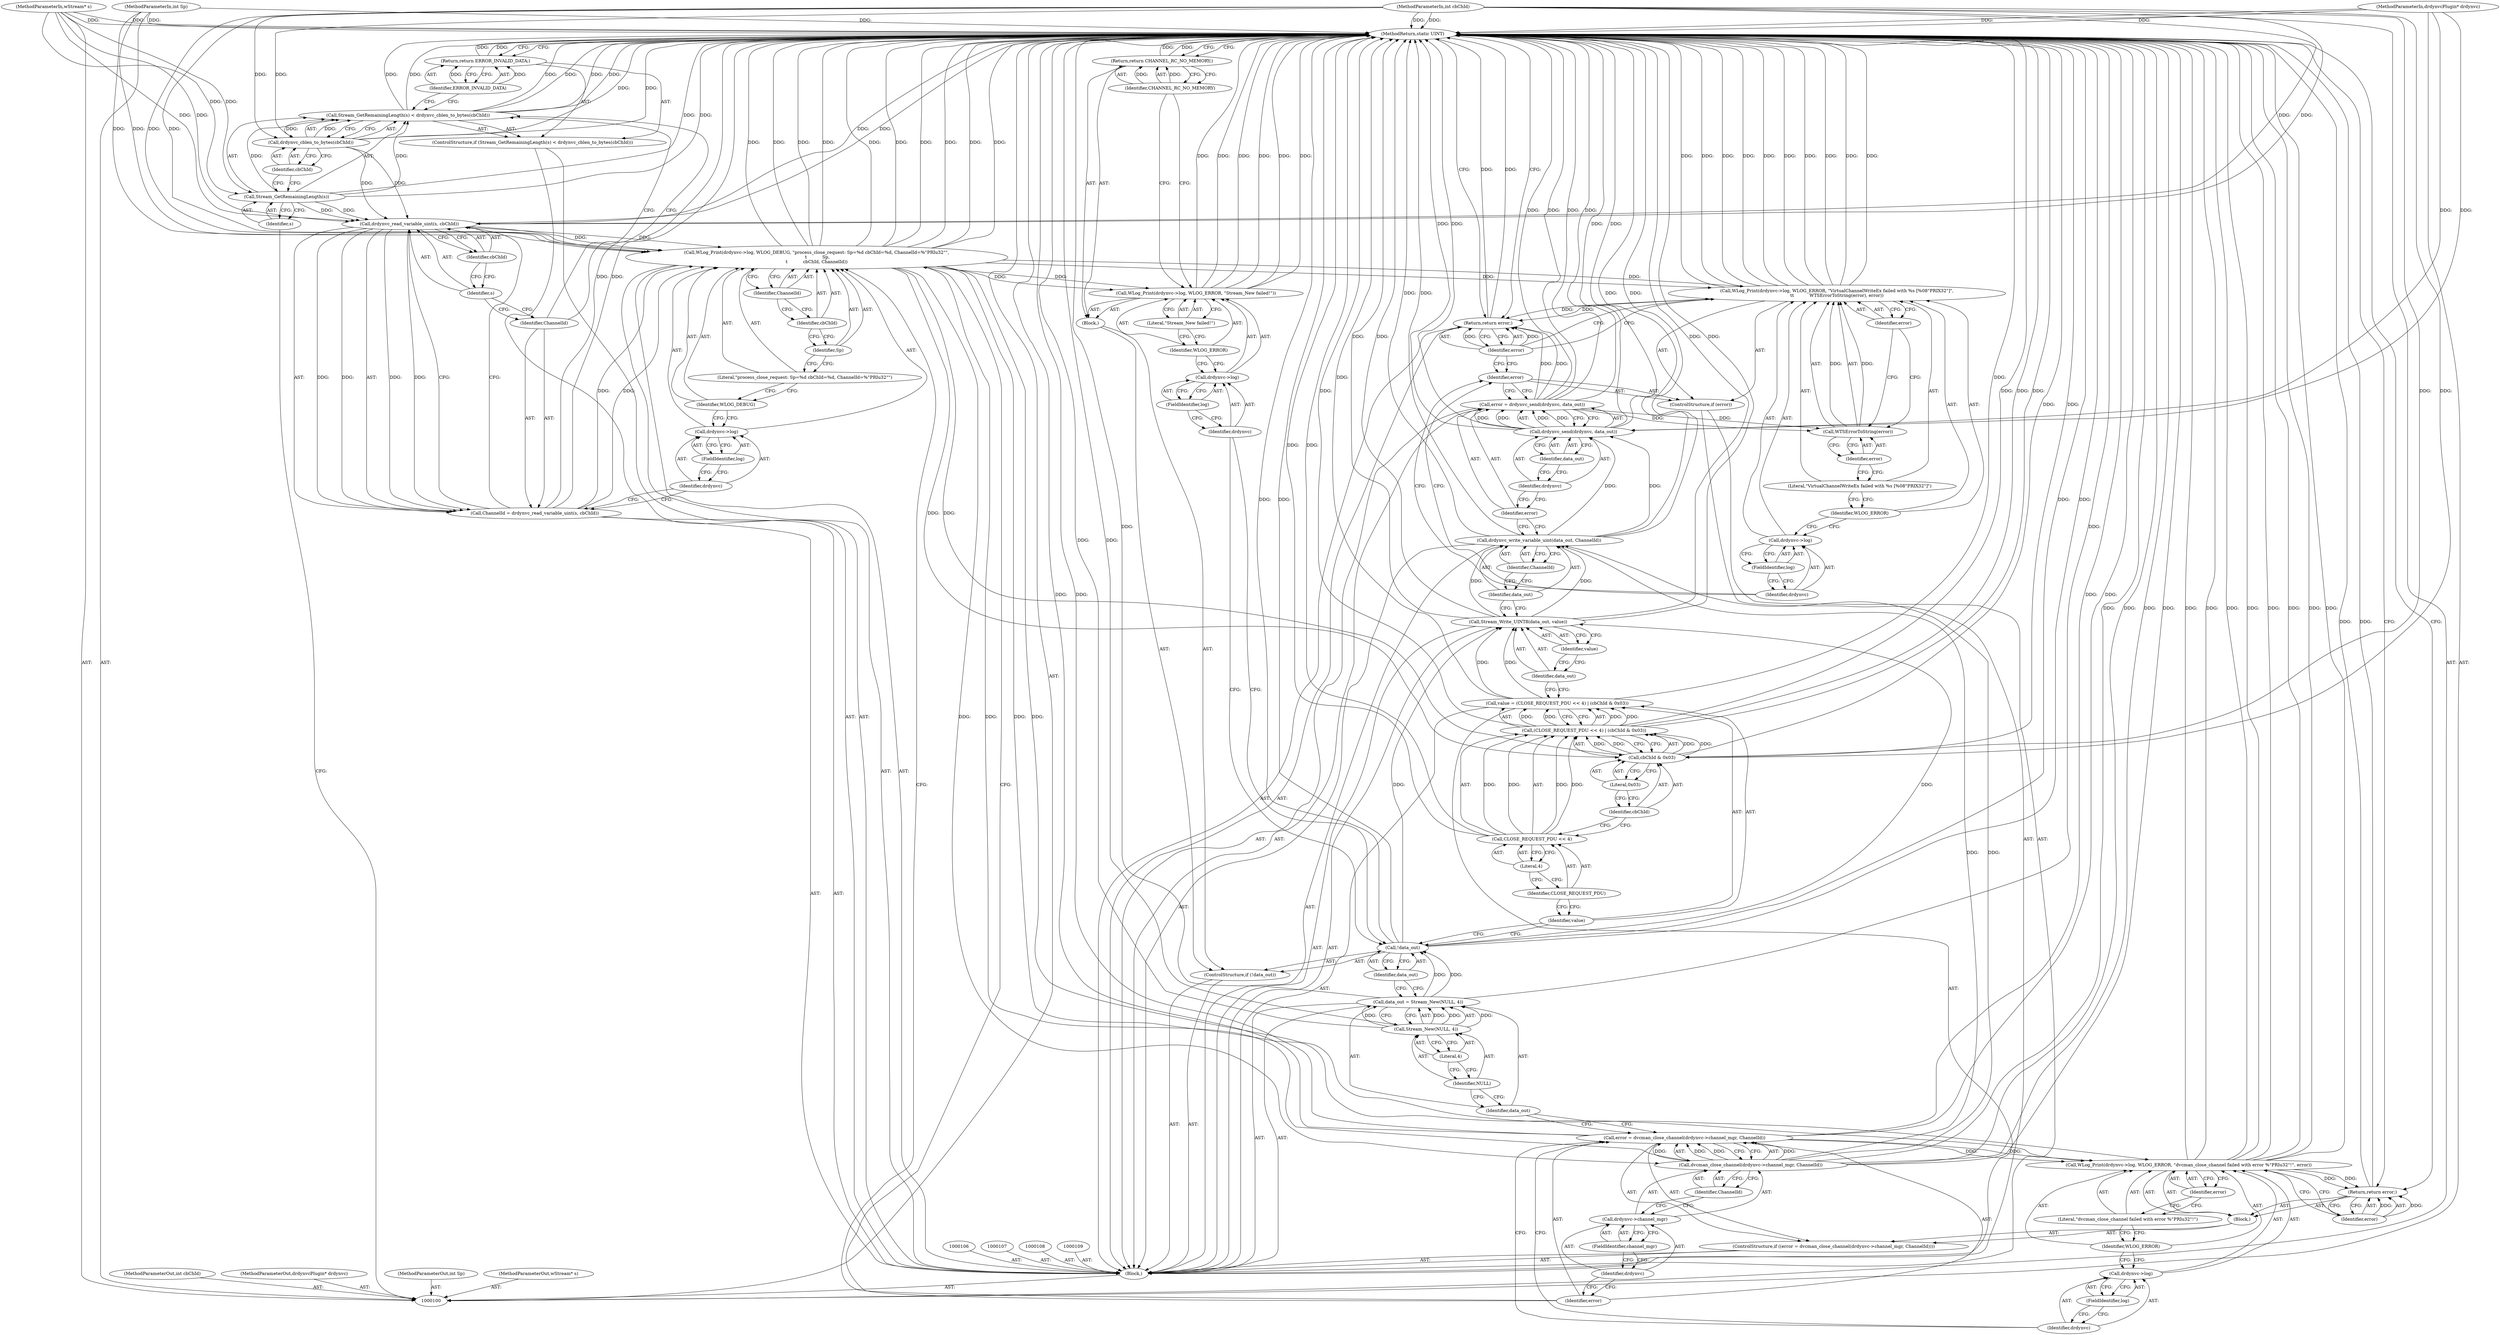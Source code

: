 digraph "0_FreeRDP_baee520e3dd9be6511c45a14c5f5e77784de1471_1" {
"1000200" [label="(MethodReturn,static UINT)"];
"1000101" [label="(MethodParameterIn,drdynvcPlugin* drdynvc)"];
"1000295" [label="(MethodParameterOut,drdynvcPlugin* drdynvc)"];
"1000102" [label="(MethodParameterIn,int Sp)"];
"1000296" [label="(MethodParameterOut,int Sp)"];
"1000116" [label="(Return,return ERROR_INVALID_DATA;)"];
"1000117" [label="(Identifier,ERROR_INVALID_DATA)"];
"1000120" [label="(Call,drdynvc_read_variable_uint(s, cbChId))"];
"1000118" [label="(Call,ChannelId = drdynvc_read_variable_uint(s, cbChId))"];
"1000119" [label="(Identifier,ChannelId)"];
"1000121" [label="(Identifier,s)"];
"1000122" [label="(Identifier,cbChId)"];
"1000124" [label="(Call,drdynvc->log)"];
"1000125" [label="(Identifier,drdynvc)"];
"1000123" [label="(Call,WLog_Print(drdynvc->log, WLOG_DEBUG, \"process_close_request: Sp=%d cbChId=%d, ChannelId=%\"PRIu32\"\",\n \t           Sp,\n\t           cbChId, ChannelId))"];
"1000126" [label="(FieldIdentifier,log)"];
"1000127" [label="(Identifier,WLOG_DEBUG)"];
"1000128" [label="(Literal,\"process_close_request: Sp=%d cbChId=%d, ChannelId=%\"PRIu32\"\")"];
"1000129" [label="(Identifier,Sp)"];
"1000130" [label="(Identifier,cbChId)"];
"1000131" [label="(Identifier,ChannelId)"];
"1000132" [label="(ControlStructure,if ((error = dvcman_close_channel(drdynvc->channel_mgr, ChannelId))))"];
"1000135" [label="(Call,dvcman_close_channel(drdynvc->channel_mgr, ChannelId))"];
"1000136" [label="(Call,drdynvc->channel_mgr)"];
"1000137" [label="(Identifier,drdynvc)"];
"1000138" [label="(FieldIdentifier,channel_mgr)"];
"1000139" [label="(Identifier,ChannelId)"];
"1000133" [label="(Call,error = dvcman_close_channel(drdynvc->channel_mgr, ChannelId))"];
"1000134" [label="(Identifier,error)"];
"1000140" [label="(Block,)"];
"1000142" [label="(Call,drdynvc->log)"];
"1000143" [label="(Identifier,drdynvc)"];
"1000141" [label="(Call,WLog_Print(drdynvc->log, WLOG_ERROR, \"dvcman_close_channel failed with error %\"PRIu32\"!\", error))"];
"1000144" [label="(FieldIdentifier,log)"];
"1000145" [label="(Identifier,WLOG_ERROR)"];
"1000146" [label="(Literal,\"dvcman_close_channel failed with error %\"PRIu32\"!\")"];
"1000147" [label="(Identifier,error)"];
"1000104" [label="(MethodParameterIn,wStream* s)"];
"1000298" [label="(MethodParameterOut,wStream* s)"];
"1000103" [label="(MethodParameterIn,int cbChId)"];
"1000297" [label="(MethodParameterOut,int cbChId)"];
"1000148" [label="(Return,return error;)"];
"1000149" [label="(Identifier,error)"];
"1000150" [label="(Call,data_out = Stream_New(NULL, 4))"];
"1000151" [label="(Identifier,data_out)"];
"1000152" [label="(Call,Stream_New(NULL, 4))"];
"1000153" [label="(Identifier,NULL)"];
"1000154" [label="(Literal,4)"];
"1000155" [label="(ControlStructure,if (!data_out))"];
"1000156" [label="(Call,!data_out)"];
"1000157" [label="(Identifier,data_out)"];
"1000158" [label="(Block,)"];
"1000160" [label="(Call,drdynvc->log)"];
"1000161" [label="(Identifier,drdynvc)"];
"1000159" [label="(Call,WLog_Print(drdynvc->log, WLOG_ERROR, \"Stream_New failed!\"))"];
"1000162" [label="(FieldIdentifier,log)"];
"1000163" [label="(Identifier,WLOG_ERROR)"];
"1000164" [label="(Literal,\"Stream_New failed!\")"];
"1000165" [label="(Return,return CHANNEL_RC_NO_MEMORY;)"];
"1000166" [label="(Identifier,CHANNEL_RC_NO_MEMORY)"];
"1000105" [label="(Block,)"];
"1000167" [label="(Call,value = (CLOSE_REQUEST_PDU << 4) | (cbChId & 0x03))"];
"1000168" [label="(Identifier,value)"];
"1000170" [label="(Call,CLOSE_REQUEST_PDU << 4)"];
"1000171" [label="(Identifier,CLOSE_REQUEST_PDU)"];
"1000172" [label="(Literal,4)"];
"1000173" [label="(Call,cbChId & 0x03)"];
"1000174" [label="(Identifier,cbChId)"];
"1000175" [label="(Literal,0x03)"];
"1000169" [label="(Call,(CLOSE_REQUEST_PDU << 4) | (cbChId & 0x03))"];
"1000176" [label="(Call,Stream_Write_UINT8(data_out, value))"];
"1000177" [label="(Identifier,data_out)"];
"1000178" [label="(Identifier,value)"];
"1000179" [label="(Call,drdynvc_write_variable_uint(data_out, ChannelId))"];
"1000180" [label="(Identifier,data_out)"];
"1000181" [label="(Identifier,ChannelId)"];
"1000182" [label="(Call,error = drdynvc_send(drdynvc, data_out))"];
"1000183" [label="(Identifier,error)"];
"1000185" [label="(Identifier,drdynvc)"];
"1000186" [label="(Identifier,data_out)"];
"1000184" [label="(Call,drdynvc_send(drdynvc, data_out))"];
"1000187" [label="(ControlStructure,if (error))"];
"1000188" [label="(Identifier,error)"];
"1000190" [label="(Call,drdynvc->log)"];
"1000191" [label="(Identifier,drdynvc)"];
"1000189" [label="(Call,WLog_Print(drdynvc->log, WLOG_ERROR, \"VirtualChannelWriteEx failed with %s [%08\"PRIX32\"]\",\n\t\t           WTSErrorToString(error), error))"];
"1000192" [label="(FieldIdentifier,log)"];
"1000193" [label="(Identifier,WLOG_ERROR)"];
"1000194" [label="(Literal,\"VirtualChannelWriteEx failed with %s [%08\"PRIX32\"]\")"];
"1000195" [label="(Call,WTSErrorToString(error))"];
"1000196" [label="(Identifier,error)"];
"1000197" [label="(Identifier,error)"];
"1000198" [label="(Return,return error;)"];
"1000199" [label="(Identifier,error)"];
"1000110" [label="(ControlStructure,if (Stream_GetRemainingLength(s) < drdynvc_cblen_to_bytes(cbChId)))"];
"1000113" [label="(Identifier,s)"];
"1000114" [label="(Call,drdynvc_cblen_to_bytes(cbChId))"];
"1000111" [label="(Call,Stream_GetRemainingLength(s) < drdynvc_cblen_to_bytes(cbChId))"];
"1000112" [label="(Call,Stream_GetRemainingLength(s))"];
"1000115" [label="(Identifier,cbChId)"];
"1000200" -> "1000100"  [label="AST: "];
"1000200" -> "1000116"  [label="CFG: "];
"1000200" -> "1000148"  [label="CFG: "];
"1000200" -> "1000165"  [label="CFG: "];
"1000200" -> "1000198"  [label="CFG: "];
"1000165" -> "1000200"  [label="DDG: "];
"1000116" -> "1000200"  [label="DDG: "];
"1000198" -> "1000200"  [label="DDG: "];
"1000148" -> "1000200"  [label="DDG: "];
"1000141" -> "1000200"  [label="DDG: "];
"1000141" -> "1000200"  [label="DDG: "];
"1000141" -> "1000200"  [label="DDG: "];
"1000141" -> "1000200"  [label="DDG: "];
"1000184" -> "1000200"  [label="DDG: "];
"1000184" -> "1000200"  [label="DDG: "];
"1000156" -> "1000200"  [label="DDG: "];
"1000156" -> "1000200"  [label="DDG: "];
"1000179" -> "1000200"  [label="DDG: "];
"1000179" -> "1000200"  [label="DDG: "];
"1000176" -> "1000200"  [label="DDG: "];
"1000176" -> "1000200"  [label="DDG: "];
"1000189" -> "1000200"  [label="DDG: "];
"1000189" -> "1000200"  [label="DDG: "];
"1000189" -> "1000200"  [label="DDG: "];
"1000189" -> "1000200"  [label="DDG: "];
"1000189" -> "1000200"  [label="DDG: "];
"1000159" -> "1000200"  [label="DDG: "];
"1000159" -> "1000200"  [label="DDG: "];
"1000159" -> "1000200"  [label="DDG: "];
"1000173" -> "1000200"  [label="DDG: "];
"1000123" -> "1000200"  [label="DDG: "];
"1000123" -> "1000200"  [label="DDG: "];
"1000123" -> "1000200"  [label="DDG: "];
"1000123" -> "1000200"  [label="DDG: "];
"1000123" -> "1000200"  [label="DDG: "];
"1000167" -> "1000200"  [label="DDG: "];
"1000104" -> "1000200"  [label="DDG: "];
"1000111" -> "1000200"  [label="DDG: "];
"1000111" -> "1000200"  [label="DDG: "];
"1000111" -> "1000200"  [label="DDG: "];
"1000135" -> "1000200"  [label="DDG: "];
"1000135" -> "1000200"  [label="DDG: "];
"1000182" -> "1000200"  [label="DDG: "];
"1000182" -> "1000200"  [label="DDG: "];
"1000150" -> "1000200"  [label="DDG: "];
"1000103" -> "1000200"  [label="DDG: "];
"1000133" -> "1000200"  [label="DDG: "];
"1000133" -> "1000200"  [label="DDG: "];
"1000114" -> "1000200"  [label="DDG: "];
"1000120" -> "1000200"  [label="DDG: "];
"1000152" -> "1000200"  [label="DDG: "];
"1000102" -> "1000200"  [label="DDG: "];
"1000112" -> "1000200"  [label="DDG: "];
"1000101" -> "1000200"  [label="DDG: "];
"1000118" -> "1000200"  [label="DDG: "];
"1000169" -> "1000200"  [label="DDG: "];
"1000169" -> "1000200"  [label="DDG: "];
"1000170" -> "1000200"  [label="DDG: "];
"1000101" -> "1000100"  [label="AST: "];
"1000101" -> "1000200"  [label="DDG: "];
"1000101" -> "1000184"  [label="DDG: "];
"1000295" -> "1000100"  [label="AST: "];
"1000102" -> "1000100"  [label="AST: "];
"1000102" -> "1000200"  [label="DDG: "];
"1000102" -> "1000123"  [label="DDG: "];
"1000296" -> "1000100"  [label="AST: "];
"1000116" -> "1000110"  [label="AST: "];
"1000116" -> "1000117"  [label="CFG: "];
"1000117" -> "1000116"  [label="AST: "];
"1000200" -> "1000116"  [label="CFG: "];
"1000116" -> "1000200"  [label="DDG: "];
"1000117" -> "1000116"  [label="DDG: "];
"1000117" -> "1000116"  [label="AST: "];
"1000117" -> "1000111"  [label="CFG: "];
"1000116" -> "1000117"  [label="CFG: "];
"1000117" -> "1000116"  [label="DDG: "];
"1000120" -> "1000118"  [label="AST: "];
"1000120" -> "1000122"  [label="CFG: "];
"1000121" -> "1000120"  [label="AST: "];
"1000122" -> "1000120"  [label="AST: "];
"1000118" -> "1000120"  [label="CFG: "];
"1000120" -> "1000200"  [label="DDG: "];
"1000120" -> "1000118"  [label="DDG: "];
"1000120" -> "1000118"  [label="DDG: "];
"1000112" -> "1000120"  [label="DDG: "];
"1000104" -> "1000120"  [label="DDG: "];
"1000114" -> "1000120"  [label="DDG: "];
"1000103" -> "1000120"  [label="DDG: "];
"1000120" -> "1000123"  [label="DDG: "];
"1000118" -> "1000105"  [label="AST: "];
"1000118" -> "1000120"  [label="CFG: "];
"1000119" -> "1000118"  [label="AST: "];
"1000120" -> "1000118"  [label="AST: "];
"1000125" -> "1000118"  [label="CFG: "];
"1000118" -> "1000200"  [label="DDG: "];
"1000120" -> "1000118"  [label="DDG: "];
"1000120" -> "1000118"  [label="DDG: "];
"1000118" -> "1000123"  [label="DDG: "];
"1000119" -> "1000118"  [label="AST: "];
"1000119" -> "1000111"  [label="CFG: "];
"1000121" -> "1000119"  [label="CFG: "];
"1000121" -> "1000120"  [label="AST: "];
"1000121" -> "1000119"  [label="CFG: "];
"1000122" -> "1000121"  [label="CFG: "];
"1000122" -> "1000120"  [label="AST: "];
"1000122" -> "1000121"  [label="CFG: "];
"1000120" -> "1000122"  [label="CFG: "];
"1000124" -> "1000123"  [label="AST: "];
"1000124" -> "1000126"  [label="CFG: "];
"1000125" -> "1000124"  [label="AST: "];
"1000126" -> "1000124"  [label="AST: "];
"1000127" -> "1000124"  [label="CFG: "];
"1000125" -> "1000124"  [label="AST: "];
"1000125" -> "1000118"  [label="CFG: "];
"1000126" -> "1000125"  [label="CFG: "];
"1000123" -> "1000105"  [label="AST: "];
"1000123" -> "1000131"  [label="CFG: "];
"1000124" -> "1000123"  [label="AST: "];
"1000127" -> "1000123"  [label="AST: "];
"1000128" -> "1000123"  [label="AST: "];
"1000129" -> "1000123"  [label="AST: "];
"1000130" -> "1000123"  [label="AST: "];
"1000131" -> "1000123"  [label="AST: "];
"1000134" -> "1000123"  [label="CFG: "];
"1000123" -> "1000200"  [label="DDG: "];
"1000123" -> "1000200"  [label="DDG: "];
"1000123" -> "1000200"  [label="DDG: "];
"1000123" -> "1000200"  [label="DDG: "];
"1000123" -> "1000200"  [label="DDG: "];
"1000102" -> "1000123"  [label="DDG: "];
"1000120" -> "1000123"  [label="DDG: "];
"1000103" -> "1000123"  [label="DDG: "];
"1000118" -> "1000123"  [label="DDG: "];
"1000123" -> "1000135"  [label="DDG: "];
"1000123" -> "1000141"  [label="DDG: "];
"1000123" -> "1000159"  [label="DDG: "];
"1000123" -> "1000173"  [label="DDG: "];
"1000123" -> "1000189"  [label="DDG: "];
"1000126" -> "1000124"  [label="AST: "];
"1000126" -> "1000125"  [label="CFG: "];
"1000124" -> "1000126"  [label="CFG: "];
"1000127" -> "1000123"  [label="AST: "];
"1000127" -> "1000124"  [label="CFG: "];
"1000128" -> "1000127"  [label="CFG: "];
"1000128" -> "1000123"  [label="AST: "];
"1000128" -> "1000127"  [label="CFG: "];
"1000129" -> "1000128"  [label="CFG: "];
"1000129" -> "1000123"  [label="AST: "];
"1000129" -> "1000128"  [label="CFG: "];
"1000130" -> "1000129"  [label="CFG: "];
"1000130" -> "1000123"  [label="AST: "];
"1000130" -> "1000129"  [label="CFG: "];
"1000131" -> "1000130"  [label="CFG: "];
"1000131" -> "1000123"  [label="AST: "];
"1000131" -> "1000130"  [label="CFG: "];
"1000123" -> "1000131"  [label="CFG: "];
"1000132" -> "1000105"  [label="AST: "];
"1000133" -> "1000132"  [label="AST: "];
"1000140" -> "1000132"  [label="AST: "];
"1000135" -> "1000133"  [label="AST: "];
"1000135" -> "1000139"  [label="CFG: "];
"1000136" -> "1000135"  [label="AST: "];
"1000139" -> "1000135"  [label="AST: "];
"1000133" -> "1000135"  [label="CFG: "];
"1000135" -> "1000200"  [label="DDG: "];
"1000135" -> "1000200"  [label="DDG: "];
"1000135" -> "1000133"  [label="DDG: "];
"1000135" -> "1000133"  [label="DDG: "];
"1000123" -> "1000135"  [label="DDG: "];
"1000135" -> "1000179"  [label="DDG: "];
"1000136" -> "1000135"  [label="AST: "];
"1000136" -> "1000138"  [label="CFG: "];
"1000137" -> "1000136"  [label="AST: "];
"1000138" -> "1000136"  [label="AST: "];
"1000139" -> "1000136"  [label="CFG: "];
"1000137" -> "1000136"  [label="AST: "];
"1000137" -> "1000134"  [label="CFG: "];
"1000138" -> "1000137"  [label="CFG: "];
"1000138" -> "1000136"  [label="AST: "];
"1000138" -> "1000137"  [label="CFG: "];
"1000136" -> "1000138"  [label="CFG: "];
"1000139" -> "1000135"  [label="AST: "];
"1000139" -> "1000136"  [label="CFG: "];
"1000135" -> "1000139"  [label="CFG: "];
"1000133" -> "1000132"  [label="AST: "];
"1000133" -> "1000135"  [label="CFG: "];
"1000134" -> "1000133"  [label="AST: "];
"1000135" -> "1000133"  [label="AST: "];
"1000143" -> "1000133"  [label="CFG: "];
"1000151" -> "1000133"  [label="CFG: "];
"1000133" -> "1000200"  [label="DDG: "];
"1000133" -> "1000200"  [label="DDG: "];
"1000135" -> "1000133"  [label="DDG: "];
"1000135" -> "1000133"  [label="DDG: "];
"1000133" -> "1000141"  [label="DDG: "];
"1000134" -> "1000133"  [label="AST: "];
"1000134" -> "1000123"  [label="CFG: "];
"1000137" -> "1000134"  [label="CFG: "];
"1000140" -> "1000132"  [label="AST: "];
"1000141" -> "1000140"  [label="AST: "];
"1000148" -> "1000140"  [label="AST: "];
"1000142" -> "1000141"  [label="AST: "];
"1000142" -> "1000144"  [label="CFG: "];
"1000143" -> "1000142"  [label="AST: "];
"1000144" -> "1000142"  [label="AST: "];
"1000145" -> "1000142"  [label="CFG: "];
"1000143" -> "1000142"  [label="AST: "];
"1000143" -> "1000133"  [label="CFG: "];
"1000144" -> "1000143"  [label="CFG: "];
"1000141" -> "1000140"  [label="AST: "];
"1000141" -> "1000147"  [label="CFG: "];
"1000142" -> "1000141"  [label="AST: "];
"1000145" -> "1000141"  [label="AST: "];
"1000146" -> "1000141"  [label="AST: "];
"1000147" -> "1000141"  [label="AST: "];
"1000149" -> "1000141"  [label="CFG: "];
"1000141" -> "1000200"  [label="DDG: "];
"1000141" -> "1000200"  [label="DDG: "];
"1000141" -> "1000200"  [label="DDG: "];
"1000141" -> "1000200"  [label="DDG: "];
"1000123" -> "1000141"  [label="DDG: "];
"1000133" -> "1000141"  [label="DDG: "];
"1000141" -> "1000148"  [label="DDG: "];
"1000144" -> "1000142"  [label="AST: "];
"1000144" -> "1000143"  [label="CFG: "];
"1000142" -> "1000144"  [label="CFG: "];
"1000145" -> "1000141"  [label="AST: "];
"1000145" -> "1000142"  [label="CFG: "];
"1000146" -> "1000145"  [label="CFG: "];
"1000146" -> "1000141"  [label="AST: "];
"1000146" -> "1000145"  [label="CFG: "];
"1000147" -> "1000146"  [label="CFG: "];
"1000147" -> "1000141"  [label="AST: "];
"1000147" -> "1000146"  [label="CFG: "];
"1000141" -> "1000147"  [label="CFG: "];
"1000104" -> "1000100"  [label="AST: "];
"1000104" -> "1000200"  [label="DDG: "];
"1000104" -> "1000112"  [label="DDG: "];
"1000104" -> "1000120"  [label="DDG: "];
"1000298" -> "1000100"  [label="AST: "];
"1000103" -> "1000100"  [label="AST: "];
"1000103" -> "1000200"  [label="DDG: "];
"1000103" -> "1000114"  [label="DDG: "];
"1000103" -> "1000120"  [label="DDG: "];
"1000103" -> "1000123"  [label="DDG: "];
"1000103" -> "1000173"  [label="DDG: "];
"1000297" -> "1000100"  [label="AST: "];
"1000148" -> "1000140"  [label="AST: "];
"1000148" -> "1000149"  [label="CFG: "];
"1000149" -> "1000148"  [label="AST: "];
"1000200" -> "1000148"  [label="CFG: "];
"1000148" -> "1000200"  [label="DDG: "];
"1000149" -> "1000148"  [label="DDG: "];
"1000141" -> "1000148"  [label="DDG: "];
"1000149" -> "1000148"  [label="AST: "];
"1000149" -> "1000141"  [label="CFG: "];
"1000148" -> "1000149"  [label="CFG: "];
"1000149" -> "1000148"  [label="DDG: "];
"1000150" -> "1000105"  [label="AST: "];
"1000150" -> "1000152"  [label="CFG: "];
"1000151" -> "1000150"  [label="AST: "];
"1000152" -> "1000150"  [label="AST: "];
"1000157" -> "1000150"  [label="CFG: "];
"1000150" -> "1000200"  [label="DDG: "];
"1000152" -> "1000150"  [label="DDG: "];
"1000152" -> "1000150"  [label="DDG: "];
"1000150" -> "1000156"  [label="DDG: "];
"1000151" -> "1000150"  [label="AST: "];
"1000151" -> "1000133"  [label="CFG: "];
"1000153" -> "1000151"  [label="CFG: "];
"1000152" -> "1000150"  [label="AST: "];
"1000152" -> "1000154"  [label="CFG: "];
"1000153" -> "1000152"  [label="AST: "];
"1000154" -> "1000152"  [label="AST: "];
"1000150" -> "1000152"  [label="CFG: "];
"1000152" -> "1000200"  [label="DDG: "];
"1000152" -> "1000150"  [label="DDG: "];
"1000152" -> "1000150"  [label="DDG: "];
"1000153" -> "1000152"  [label="AST: "];
"1000153" -> "1000151"  [label="CFG: "];
"1000154" -> "1000153"  [label="CFG: "];
"1000154" -> "1000152"  [label="AST: "];
"1000154" -> "1000153"  [label="CFG: "];
"1000152" -> "1000154"  [label="CFG: "];
"1000155" -> "1000105"  [label="AST: "];
"1000156" -> "1000155"  [label="AST: "];
"1000158" -> "1000155"  [label="AST: "];
"1000156" -> "1000155"  [label="AST: "];
"1000156" -> "1000157"  [label="CFG: "];
"1000157" -> "1000156"  [label="AST: "];
"1000161" -> "1000156"  [label="CFG: "];
"1000168" -> "1000156"  [label="CFG: "];
"1000156" -> "1000200"  [label="DDG: "];
"1000156" -> "1000200"  [label="DDG: "];
"1000150" -> "1000156"  [label="DDG: "];
"1000156" -> "1000176"  [label="DDG: "];
"1000157" -> "1000156"  [label="AST: "];
"1000157" -> "1000150"  [label="CFG: "];
"1000156" -> "1000157"  [label="CFG: "];
"1000158" -> "1000155"  [label="AST: "];
"1000159" -> "1000158"  [label="AST: "];
"1000165" -> "1000158"  [label="AST: "];
"1000160" -> "1000159"  [label="AST: "];
"1000160" -> "1000162"  [label="CFG: "];
"1000161" -> "1000160"  [label="AST: "];
"1000162" -> "1000160"  [label="AST: "];
"1000163" -> "1000160"  [label="CFG: "];
"1000161" -> "1000160"  [label="AST: "];
"1000161" -> "1000156"  [label="CFG: "];
"1000162" -> "1000161"  [label="CFG: "];
"1000159" -> "1000158"  [label="AST: "];
"1000159" -> "1000164"  [label="CFG: "];
"1000160" -> "1000159"  [label="AST: "];
"1000163" -> "1000159"  [label="AST: "];
"1000164" -> "1000159"  [label="AST: "];
"1000166" -> "1000159"  [label="CFG: "];
"1000159" -> "1000200"  [label="DDG: "];
"1000159" -> "1000200"  [label="DDG: "];
"1000159" -> "1000200"  [label="DDG: "];
"1000123" -> "1000159"  [label="DDG: "];
"1000162" -> "1000160"  [label="AST: "];
"1000162" -> "1000161"  [label="CFG: "];
"1000160" -> "1000162"  [label="CFG: "];
"1000163" -> "1000159"  [label="AST: "];
"1000163" -> "1000160"  [label="CFG: "];
"1000164" -> "1000163"  [label="CFG: "];
"1000164" -> "1000159"  [label="AST: "];
"1000164" -> "1000163"  [label="CFG: "];
"1000159" -> "1000164"  [label="CFG: "];
"1000165" -> "1000158"  [label="AST: "];
"1000165" -> "1000166"  [label="CFG: "];
"1000166" -> "1000165"  [label="AST: "];
"1000200" -> "1000165"  [label="CFG: "];
"1000165" -> "1000200"  [label="DDG: "];
"1000166" -> "1000165"  [label="DDG: "];
"1000166" -> "1000165"  [label="AST: "];
"1000166" -> "1000159"  [label="CFG: "];
"1000165" -> "1000166"  [label="CFG: "];
"1000166" -> "1000165"  [label="DDG: "];
"1000105" -> "1000100"  [label="AST: "];
"1000106" -> "1000105"  [label="AST: "];
"1000107" -> "1000105"  [label="AST: "];
"1000108" -> "1000105"  [label="AST: "];
"1000109" -> "1000105"  [label="AST: "];
"1000110" -> "1000105"  [label="AST: "];
"1000118" -> "1000105"  [label="AST: "];
"1000123" -> "1000105"  [label="AST: "];
"1000132" -> "1000105"  [label="AST: "];
"1000150" -> "1000105"  [label="AST: "];
"1000155" -> "1000105"  [label="AST: "];
"1000167" -> "1000105"  [label="AST: "];
"1000176" -> "1000105"  [label="AST: "];
"1000179" -> "1000105"  [label="AST: "];
"1000182" -> "1000105"  [label="AST: "];
"1000187" -> "1000105"  [label="AST: "];
"1000198" -> "1000105"  [label="AST: "];
"1000167" -> "1000105"  [label="AST: "];
"1000167" -> "1000169"  [label="CFG: "];
"1000168" -> "1000167"  [label="AST: "];
"1000169" -> "1000167"  [label="AST: "];
"1000177" -> "1000167"  [label="CFG: "];
"1000167" -> "1000200"  [label="DDG: "];
"1000169" -> "1000167"  [label="DDG: "];
"1000169" -> "1000167"  [label="DDG: "];
"1000167" -> "1000176"  [label="DDG: "];
"1000168" -> "1000167"  [label="AST: "];
"1000168" -> "1000156"  [label="CFG: "];
"1000171" -> "1000168"  [label="CFG: "];
"1000170" -> "1000169"  [label="AST: "];
"1000170" -> "1000172"  [label="CFG: "];
"1000171" -> "1000170"  [label="AST: "];
"1000172" -> "1000170"  [label="AST: "];
"1000174" -> "1000170"  [label="CFG: "];
"1000170" -> "1000200"  [label="DDG: "];
"1000170" -> "1000169"  [label="DDG: "];
"1000170" -> "1000169"  [label="DDG: "];
"1000171" -> "1000170"  [label="AST: "];
"1000171" -> "1000168"  [label="CFG: "];
"1000172" -> "1000171"  [label="CFG: "];
"1000172" -> "1000170"  [label="AST: "];
"1000172" -> "1000171"  [label="CFG: "];
"1000170" -> "1000172"  [label="CFG: "];
"1000173" -> "1000169"  [label="AST: "];
"1000173" -> "1000175"  [label="CFG: "];
"1000174" -> "1000173"  [label="AST: "];
"1000175" -> "1000173"  [label="AST: "];
"1000169" -> "1000173"  [label="CFG: "];
"1000173" -> "1000200"  [label="DDG: "];
"1000173" -> "1000169"  [label="DDG: "];
"1000173" -> "1000169"  [label="DDG: "];
"1000123" -> "1000173"  [label="DDG: "];
"1000103" -> "1000173"  [label="DDG: "];
"1000174" -> "1000173"  [label="AST: "];
"1000174" -> "1000170"  [label="CFG: "];
"1000175" -> "1000174"  [label="CFG: "];
"1000175" -> "1000173"  [label="AST: "];
"1000175" -> "1000174"  [label="CFG: "];
"1000173" -> "1000175"  [label="CFG: "];
"1000169" -> "1000167"  [label="AST: "];
"1000169" -> "1000173"  [label="CFG: "];
"1000170" -> "1000169"  [label="AST: "];
"1000173" -> "1000169"  [label="AST: "];
"1000167" -> "1000169"  [label="CFG: "];
"1000169" -> "1000200"  [label="DDG: "];
"1000169" -> "1000200"  [label="DDG: "];
"1000169" -> "1000167"  [label="DDG: "];
"1000169" -> "1000167"  [label="DDG: "];
"1000170" -> "1000169"  [label="DDG: "];
"1000170" -> "1000169"  [label="DDG: "];
"1000173" -> "1000169"  [label="DDG: "];
"1000173" -> "1000169"  [label="DDG: "];
"1000176" -> "1000105"  [label="AST: "];
"1000176" -> "1000178"  [label="CFG: "];
"1000177" -> "1000176"  [label="AST: "];
"1000178" -> "1000176"  [label="AST: "];
"1000180" -> "1000176"  [label="CFG: "];
"1000176" -> "1000200"  [label="DDG: "];
"1000176" -> "1000200"  [label="DDG: "];
"1000156" -> "1000176"  [label="DDG: "];
"1000167" -> "1000176"  [label="DDG: "];
"1000176" -> "1000179"  [label="DDG: "];
"1000177" -> "1000176"  [label="AST: "];
"1000177" -> "1000167"  [label="CFG: "];
"1000178" -> "1000177"  [label="CFG: "];
"1000178" -> "1000176"  [label="AST: "];
"1000178" -> "1000177"  [label="CFG: "];
"1000176" -> "1000178"  [label="CFG: "];
"1000179" -> "1000105"  [label="AST: "];
"1000179" -> "1000181"  [label="CFG: "];
"1000180" -> "1000179"  [label="AST: "];
"1000181" -> "1000179"  [label="AST: "];
"1000183" -> "1000179"  [label="CFG: "];
"1000179" -> "1000200"  [label="DDG: "];
"1000179" -> "1000200"  [label="DDG: "];
"1000176" -> "1000179"  [label="DDG: "];
"1000135" -> "1000179"  [label="DDG: "];
"1000179" -> "1000184"  [label="DDG: "];
"1000180" -> "1000179"  [label="AST: "];
"1000180" -> "1000176"  [label="CFG: "];
"1000181" -> "1000180"  [label="CFG: "];
"1000181" -> "1000179"  [label="AST: "];
"1000181" -> "1000180"  [label="CFG: "];
"1000179" -> "1000181"  [label="CFG: "];
"1000182" -> "1000105"  [label="AST: "];
"1000182" -> "1000184"  [label="CFG: "];
"1000183" -> "1000182"  [label="AST: "];
"1000184" -> "1000182"  [label="AST: "];
"1000188" -> "1000182"  [label="CFG: "];
"1000182" -> "1000200"  [label="DDG: "];
"1000182" -> "1000200"  [label="DDG: "];
"1000184" -> "1000182"  [label="DDG: "];
"1000184" -> "1000182"  [label="DDG: "];
"1000182" -> "1000195"  [label="DDG: "];
"1000182" -> "1000198"  [label="DDG: "];
"1000183" -> "1000182"  [label="AST: "];
"1000183" -> "1000179"  [label="CFG: "];
"1000185" -> "1000183"  [label="CFG: "];
"1000185" -> "1000184"  [label="AST: "];
"1000185" -> "1000183"  [label="CFG: "];
"1000186" -> "1000185"  [label="CFG: "];
"1000186" -> "1000184"  [label="AST: "];
"1000186" -> "1000185"  [label="CFG: "];
"1000184" -> "1000186"  [label="CFG: "];
"1000184" -> "1000182"  [label="AST: "];
"1000184" -> "1000186"  [label="CFG: "];
"1000185" -> "1000184"  [label="AST: "];
"1000186" -> "1000184"  [label="AST: "];
"1000182" -> "1000184"  [label="CFG: "];
"1000184" -> "1000200"  [label="DDG: "];
"1000184" -> "1000200"  [label="DDG: "];
"1000184" -> "1000182"  [label="DDG: "];
"1000184" -> "1000182"  [label="DDG: "];
"1000101" -> "1000184"  [label="DDG: "];
"1000179" -> "1000184"  [label="DDG: "];
"1000187" -> "1000105"  [label="AST: "];
"1000188" -> "1000187"  [label="AST: "];
"1000189" -> "1000187"  [label="AST: "];
"1000188" -> "1000187"  [label="AST: "];
"1000188" -> "1000182"  [label="CFG: "];
"1000191" -> "1000188"  [label="CFG: "];
"1000199" -> "1000188"  [label="CFG: "];
"1000190" -> "1000189"  [label="AST: "];
"1000190" -> "1000192"  [label="CFG: "];
"1000191" -> "1000190"  [label="AST: "];
"1000192" -> "1000190"  [label="AST: "];
"1000193" -> "1000190"  [label="CFG: "];
"1000191" -> "1000190"  [label="AST: "];
"1000191" -> "1000188"  [label="CFG: "];
"1000192" -> "1000191"  [label="CFG: "];
"1000189" -> "1000187"  [label="AST: "];
"1000189" -> "1000197"  [label="CFG: "];
"1000190" -> "1000189"  [label="AST: "];
"1000193" -> "1000189"  [label="AST: "];
"1000194" -> "1000189"  [label="AST: "];
"1000195" -> "1000189"  [label="AST: "];
"1000197" -> "1000189"  [label="AST: "];
"1000199" -> "1000189"  [label="CFG: "];
"1000189" -> "1000200"  [label="DDG: "];
"1000189" -> "1000200"  [label="DDG: "];
"1000189" -> "1000200"  [label="DDG: "];
"1000189" -> "1000200"  [label="DDG: "];
"1000189" -> "1000200"  [label="DDG: "];
"1000123" -> "1000189"  [label="DDG: "];
"1000195" -> "1000189"  [label="DDG: "];
"1000189" -> "1000198"  [label="DDG: "];
"1000192" -> "1000190"  [label="AST: "];
"1000192" -> "1000191"  [label="CFG: "];
"1000190" -> "1000192"  [label="CFG: "];
"1000193" -> "1000189"  [label="AST: "];
"1000193" -> "1000190"  [label="CFG: "];
"1000194" -> "1000193"  [label="CFG: "];
"1000194" -> "1000189"  [label="AST: "];
"1000194" -> "1000193"  [label="CFG: "];
"1000196" -> "1000194"  [label="CFG: "];
"1000195" -> "1000189"  [label="AST: "];
"1000195" -> "1000196"  [label="CFG: "];
"1000196" -> "1000195"  [label="AST: "];
"1000197" -> "1000195"  [label="CFG: "];
"1000195" -> "1000189"  [label="DDG: "];
"1000182" -> "1000195"  [label="DDG: "];
"1000196" -> "1000195"  [label="AST: "];
"1000196" -> "1000194"  [label="CFG: "];
"1000195" -> "1000196"  [label="CFG: "];
"1000197" -> "1000189"  [label="AST: "];
"1000197" -> "1000195"  [label="CFG: "];
"1000189" -> "1000197"  [label="CFG: "];
"1000198" -> "1000105"  [label="AST: "];
"1000198" -> "1000199"  [label="CFG: "];
"1000199" -> "1000198"  [label="AST: "];
"1000200" -> "1000198"  [label="CFG: "];
"1000198" -> "1000200"  [label="DDG: "];
"1000199" -> "1000198"  [label="DDG: "];
"1000189" -> "1000198"  [label="DDG: "];
"1000182" -> "1000198"  [label="DDG: "];
"1000199" -> "1000198"  [label="AST: "];
"1000199" -> "1000189"  [label="CFG: "];
"1000199" -> "1000188"  [label="CFG: "];
"1000198" -> "1000199"  [label="CFG: "];
"1000199" -> "1000198"  [label="DDG: "];
"1000110" -> "1000105"  [label="AST: "];
"1000111" -> "1000110"  [label="AST: "];
"1000116" -> "1000110"  [label="AST: "];
"1000113" -> "1000112"  [label="AST: "];
"1000113" -> "1000100"  [label="CFG: "];
"1000112" -> "1000113"  [label="CFG: "];
"1000114" -> "1000111"  [label="AST: "];
"1000114" -> "1000115"  [label="CFG: "];
"1000115" -> "1000114"  [label="AST: "];
"1000111" -> "1000114"  [label="CFG: "];
"1000114" -> "1000200"  [label="DDG: "];
"1000114" -> "1000111"  [label="DDG: "];
"1000103" -> "1000114"  [label="DDG: "];
"1000114" -> "1000120"  [label="DDG: "];
"1000111" -> "1000110"  [label="AST: "];
"1000111" -> "1000114"  [label="CFG: "];
"1000112" -> "1000111"  [label="AST: "];
"1000114" -> "1000111"  [label="AST: "];
"1000117" -> "1000111"  [label="CFG: "];
"1000119" -> "1000111"  [label="CFG: "];
"1000111" -> "1000200"  [label="DDG: "];
"1000111" -> "1000200"  [label="DDG: "];
"1000111" -> "1000200"  [label="DDG: "];
"1000112" -> "1000111"  [label="DDG: "];
"1000114" -> "1000111"  [label="DDG: "];
"1000112" -> "1000111"  [label="AST: "];
"1000112" -> "1000113"  [label="CFG: "];
"1000113" -> "1000112"  [label="AST: "];
"1000115" -> "1000112"  [label="CFG: "];
"1000112" -> "1000200"  [label="DDG: "];
"1000112" -> "1000111"  [label="DDG: "];
"1000104" -> "1000112"  [label="DDG: "];
"1000112" -> "1000120"  [label="DDG: "];
"1000115" -> "1000114"  [label="AST: "];
"1000115" -> "1000112"  [label="CFG: "];
"1000114" -> "1000115"  [label="CFG: "];
}
